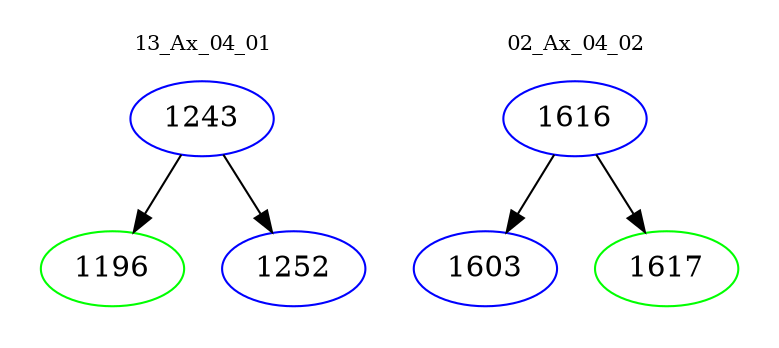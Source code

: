 digraph{
subgraph cluster_0 {
color = white
label = "13_Ax_04_01";
fontsize=10;
T0_1243 [label="1243", color="blue"]
T0_1243 -> T0_1196 [color="black"]
T0_1196 [label="1196", color="green"]
T0_1243 -> T0_1252 [color="black"]
T0_1252 [label="1252", color="blue"]
}
subgraph cluster_1 {
color = white
label = "02_Ax_04_02";
fontsize=10;
T1_1616 [label="1616", color="blue"]
T1_1616 -> T1_1603 [color="black"]
T1_1603 [label="1603", color="blue"]
T1_1616 -> T1_1617 [color="black"]
T1_1617 [label="1617", color="green"]
}
}
